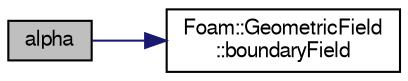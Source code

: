 digraph "alpha"
{
  bgcolor="transparent";
  edge [fontname="FreeSans",fontsize="10",labelfontname="FreeSans",labelfontsize="10"];
  node [fontname="FreeSans",fontsize="10",shape=record];
  rankdir="LR";
  Node1594 [label="alpha",height=0.2,width=0.4,color="black", fillcolor="grey75", style="filled", fontcolor="black"];
  Node1594 -> Node1595 [color="midnightblue",fontsize="10",style="solid",fontname="FreeSans"];
  Node1595 [label="Foam::GeometricField\l::boundaryField",height=0.2,width=0.4,color="black",URL="$a22434.html#a3c6c1a789b48ea0c5e8bff64f9c14f2d",tooltip="Return reference to GeometricBoundaryField. "];
}
